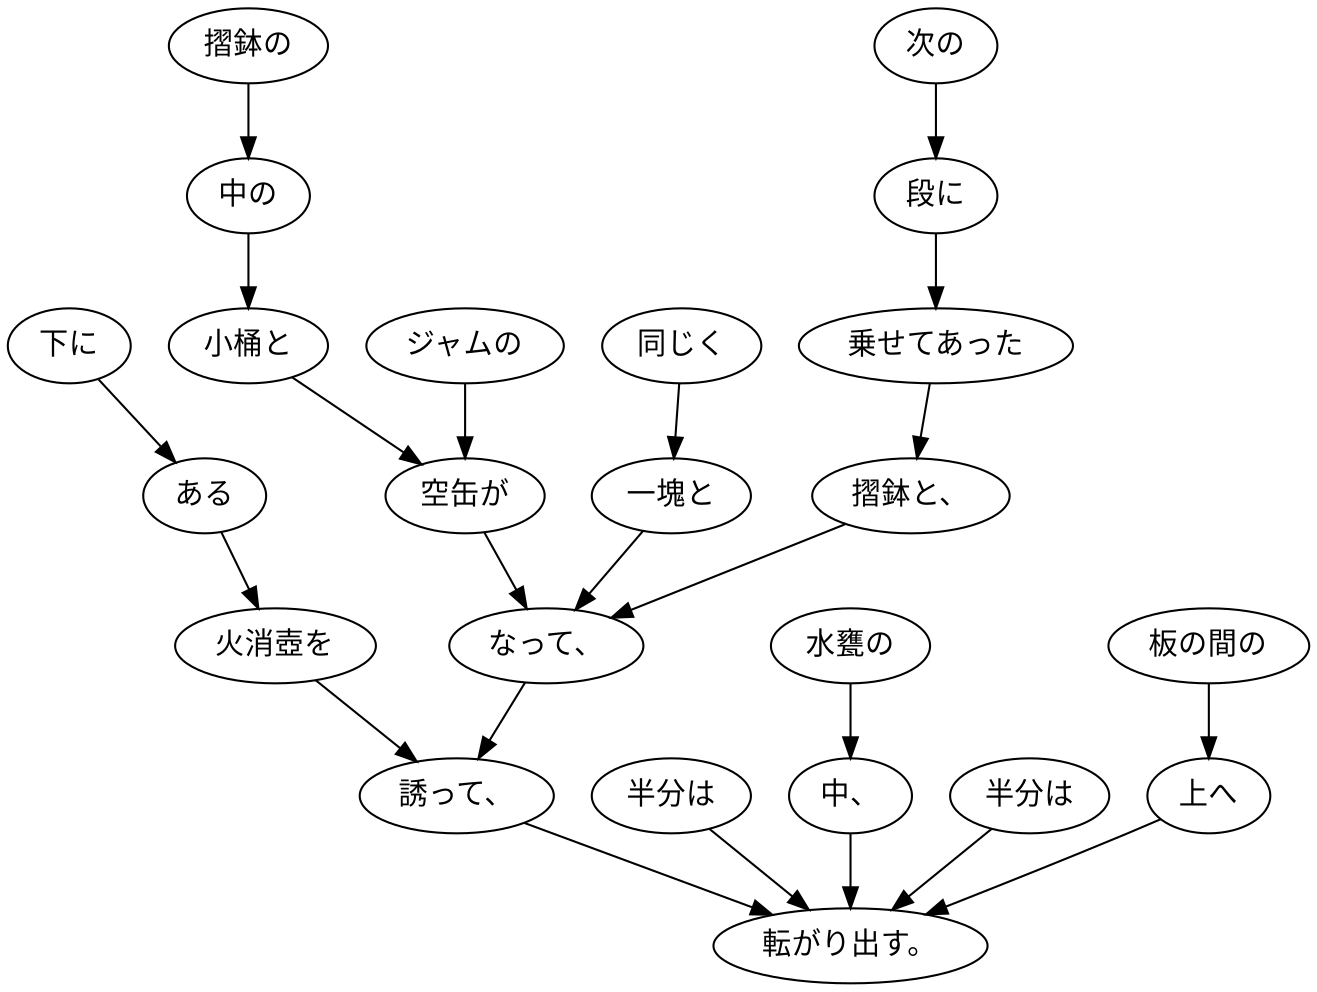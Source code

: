 digraph graph3350 {
	node0 [label="次の"];
	node1 [label="段に"];
	node2 [label="乗せてあった"];
	node3 [label="摺鉢と、"];
	node4 [label="摺鉢の"];
	node5 [label="中の"];
	node6 [label="小桶と"];
	node7 [label="ジャムの"];
	node8 [label="空缶が"];
	node9 [label="同じく"];
	node10 [label="一塊と"];
	node11 [label="なって、"];
	node12 [label="下に"];
	node13 [label="ある"];
	node14 [label="火消壺を"];
	node15 [label="誘って、"];
	node16 [label="半分は"];
	node17 [label="水甕の"];
	node18 [label="中、"];
	node19 [label="半分は"];
	node20 [label="板の間の"];
	node21 [label="上へ"];
	node22 [label="転がり出す。"];
	node0 -> node1;
	node1 -> node2;
	node2 -> node3;
	node3 -> node11;
	node4 -> node5;
	node5 -> node6;
	node6 -> node8;
	node7 -> node8;
	node8 -> node11;
	node9 -> node10;
	node10 -> node11;
	node11 -> node15;
	node12 -> node13;
	node13 -> node14;
	node14 -> node15;
	node15 -> node22;
	node16 -> node22;
	node17 -> node18;
	node18 -> node22;
	node19 -> node22;
	node20 -> node21;
	node21 -> node22;
}
